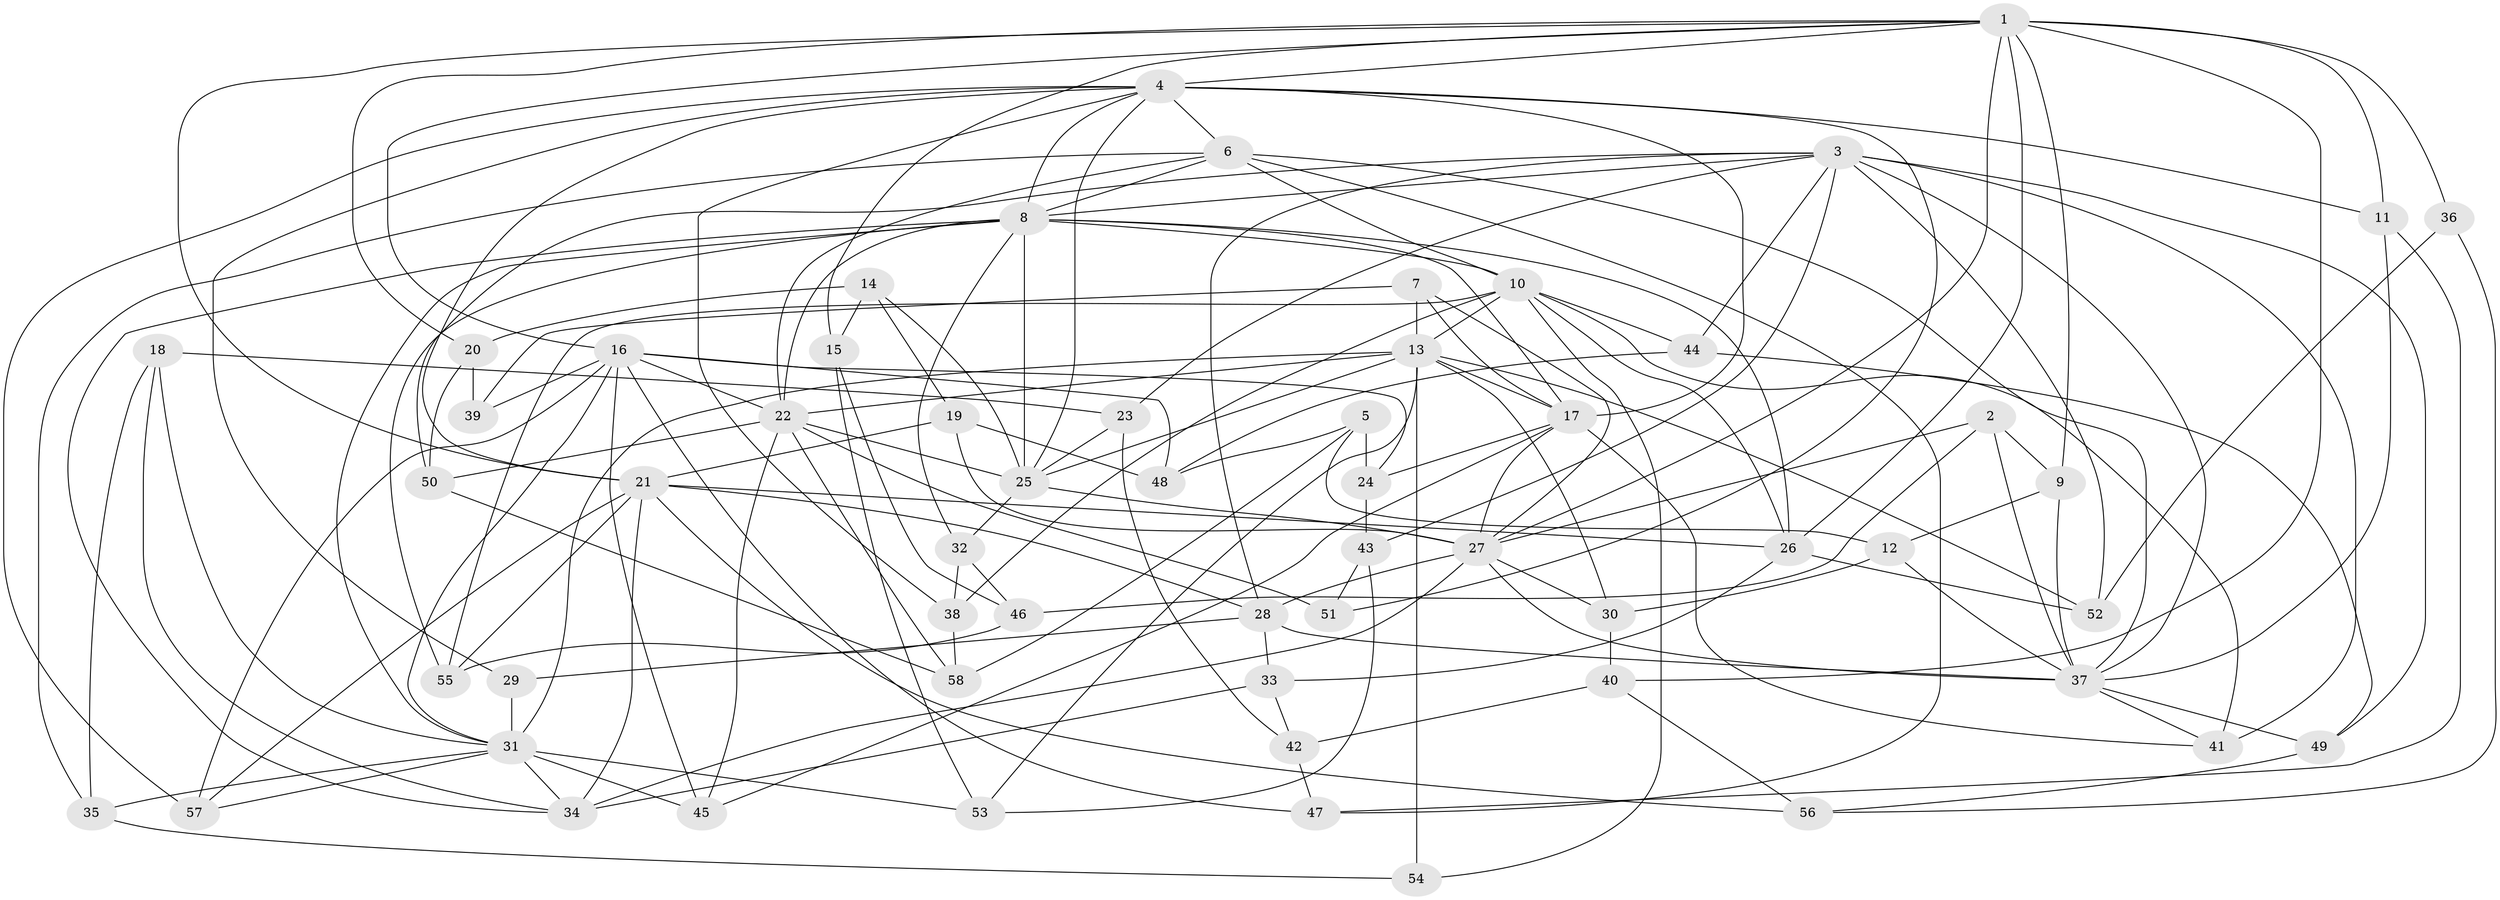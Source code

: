 // original degree distribution, {4: 1.0}
// Generated by graph-tools (version 1.1) at 2025/38/03/09/25 02:38:19]
// undirected, 58 vertices, 158 edges
graph export_dot {
graph [start="1"]
  node [color=gray90,style=filled];
  1;
  2;
  3;
  4;
  5;
  6;
  7;
  8;
  9;
  10;
  11;
  12;
  13;
  14;
  15;
  16;
  17;
  18;
  19;
  20;
  21;
  22;
  23;
  24;
  25;
  26;
  27;
  28;
  29;
  30;
  31;
  32;
  33;
  34;
  35;
  36;
  37;
  38;
  39;
  40;
  41;
  42;
  43;
  44;
  45;
  46;
  47;
  48;
  49;
  50;
  51;
  52;
  53;
  54;
  55;
  56;
  57;
  58;
  1 -- 4 [weight=1.0];
  1 -- 9 [weight=1.0];
  1 -- 11 [weight=1.0];
  1 -- 15 [weight=1.0];
  1 -- 16 [weight=1.0];
  1 -- 20 [weight=1.0];
  1 -- 21 [weight=1.0];
  1 -- 26 [weight=1.0];
  1 -- 27 [weight=1.0];
  1 -- 36 [weight=2.0];
  1 -- 40 [weight=1.0];
  2 -- 9 [weight=1.0];
  2 -- 27 [weight=1.0];
  2 -- 37 [weight=1.0];
  2 -- 46 [weight=1.0];
  3 -- 8 [weight=1.0];
  3 -- 23 [weight=1.0];
  3 -- 28 [weight=1.0];
  3 -- 37 [weight=1.0];
  3 -- 41 [weight=1.0];
  3 -- 43 [weight=1.0];
  3 -- 44 [weight=1.0];
  3 -- 49 [weight=1.0];
  3 -- 50 [weight=1.0];
  3 -- 52 [weight=1.0];
  4 -- 6 [weight=2.0];
  4 -- 8 [weight=1.0];
  4 -- 11 [weight=1.0];
  4 -- 17 [weight=1.0];
  4 -- 21 [weight=1.0];
  4 -- 25 [weight=1.0];
  4 -- 29 [weight=1.0];
  4 -- 38 [weight=1.0];
  4 -- 51 [weight=1.0];
  4 -- 57 [weight=1.0];
  5 -- 12 [weight=1.0];
  5 -- 24 [weight=1.0];
  5 -- 48 [weight=1.0];
  5 -- 58 [weight=1.0];
  6 -- 8 [weight=1.0];
  6 -- 10 [weight=3.0];
  6 -- 22 [weight=1.0];
  6 -- 35 [weight=1.0];
  6 -- 37 [weight=1.0];
  6 -- 47 [weight=1.0];
  7 -- 13 [weight=1.0];
  7 -- 17 [weight=1.0];
  7 -- 27 [weight=1.0];
  7 -- 39 [weight=1.0];
  8 -- 10 [weight=1.0];
  8 -- 17 [weight=1.0];
  8 -- 22 [weight=1.0];
  8 -- 25 [weight=1.0];
  8 -- 26 [weight=1.0];
  8 -- 31 [weight=1.0];
  8 -- 32 [weight=1.0];
  8 -- 34 [weight=1.0];
  8 -- 55 [weight=1.0];
  9 -- 12 [weight=1.0];
  9 -- 37 [weight=1.0];
  10 -- 13 [weight=2.0];
  10 -- 26 [weight=1.0];
  10 -- 38 [weight=1.0];
  10 -- 41 [weight=1.0];
  10 -- 44 [weight=1.0];
  10 -- 54 [weight=1.0];
  10 -- 55 [weight=1.0];
  11 -- 37 [weight=1.0];
  11 -- 47 [weight=1.0];
  12 -- 30 [weight=1.0];
  12 -- 37 [weight=1.0];
  13 -- 17 [weight=1.0];
  13 -- 22 [weight=1.0];
  13 -- 25 [weight=1.0];
  13 -- 30 [weight=1.0];
  13 -- 31 [weight=1.0];
  13 -- 52 [weight=1.0];
  13 -- 53 [weight=1.0];
  13 -- 54 [weight=2.0];
  14 -- 15 [weight=1.0];
  14 -- 19 [weight=1.0];
  14 -- 20 [weight=1.0];
  14 -- 25 [weight=1.0];
  15 -- 46 [weight=1.0];
  15 -- 53 [weight=1.0];
  16 -- 22 [weight=1.0];
  16 -- 24 [weight=1.0];
  16 -- 31 [weight=1.0];
  16 -- 39 [weight=2.0];
  16 -- 45 [weight=1.0];
  16 -- 47 [weight=1.0];
  16 -- 48 [weight=1.0];
  16 -- 57 [weight=1.0];
  17 -- 24 [weight=1.0];
  17 -- 27 [weight=1.0];
  17 -- 41 [weight=1.0];
  17 -- 45 [weight=1.0];
  18 -- 23 [weight=1.0];
  18 -- 31 [weight=1.0];
  18 -- 34 [weight=1.0];
  18 -- 35 [weight=1.0];
  19 -- 21 [weight=1.0];
  19 -- 27 [weight=1.0];
  19 -- 48 [weight=1.0];
  20 -- 39 [weight=1.0];
  20 -- 50 [weight=1.0];
  21 -- 26 [weight=1.0];
  21 -- 28 [weight=1.0];
  21 -- 34 [weight=2.0];
  21 -- 55 [weight=1.0];
  21 -- 56 [weight=1.0];
  21 -- 57 [weight=1.0];
  22 -- 25 [weight=1.0];
  22 -- 45 [weight=1.0];
  22 -- 50 [weight=1.0];
  22 -- 51 [weight=2.0];
  22 -- 58 [weight=1.0];
  23 -- 25 [weight=1.0];
  23 -- 42 [weight=1.0];
  24 -- 43 [weight=1.0];
  25 -- 27 [weight=1.0];
  25 -- 32 [weight=1.0];
  26 -- 33 [weight=1.0];
  26 -- 52 [weight=1.0];
  27 -- 28 [weight=3.0];
  27 -- 30 [weight=1.0];
  27 -- 34 [weight=1.0];
  27 -- 37 [weight=1.0];
  28 -- 29 [weight=1.0];
  28 -- 33 [weight=1.0];
  28 -- 37 [weight=1.0];
  29 -- 31 [weight=2.0];
  30 -- 40 [weight=1.0];
  31 -- 34 [weight=2.0];
  31 -- 35 [weight=1.0];
  31 -- 45 [weight=1.0];
  31 -- 53 [weight=1.0];
  31 -- 57 [weight=1.0];
  32 -- 38 [weight=1.0];
  32 -- 46 [weight=1.0];
  33 -- 34 [weight=1.0];
  33 -- 42 [weight=1.0];
  35 -- 54 [weight=1.0];
  36 -- 52 [weight=1.0];
  36 -- 56 [weight=1.0];
  37 -- 41 [weight=1.0];
  37 -- 49 [weight=1.0];
  38 -- 58 [weight=1.0];
  40 -- 42 [weight=1.0];
  40 -- 56 [weight=1.0];
  42 -- 47 [weight=1.0];
  43 -- 51 [weight=1.0];
  43 -- 53 [weight=1.0];
  44 -- 48 [weight=1.0];
  44 -- 49 [weight=1.0];
  46 -- 55 [weight=1.0];
  49 -- 56 [weight=1.0];
  50 -- 58 [weight=1.0];
}

